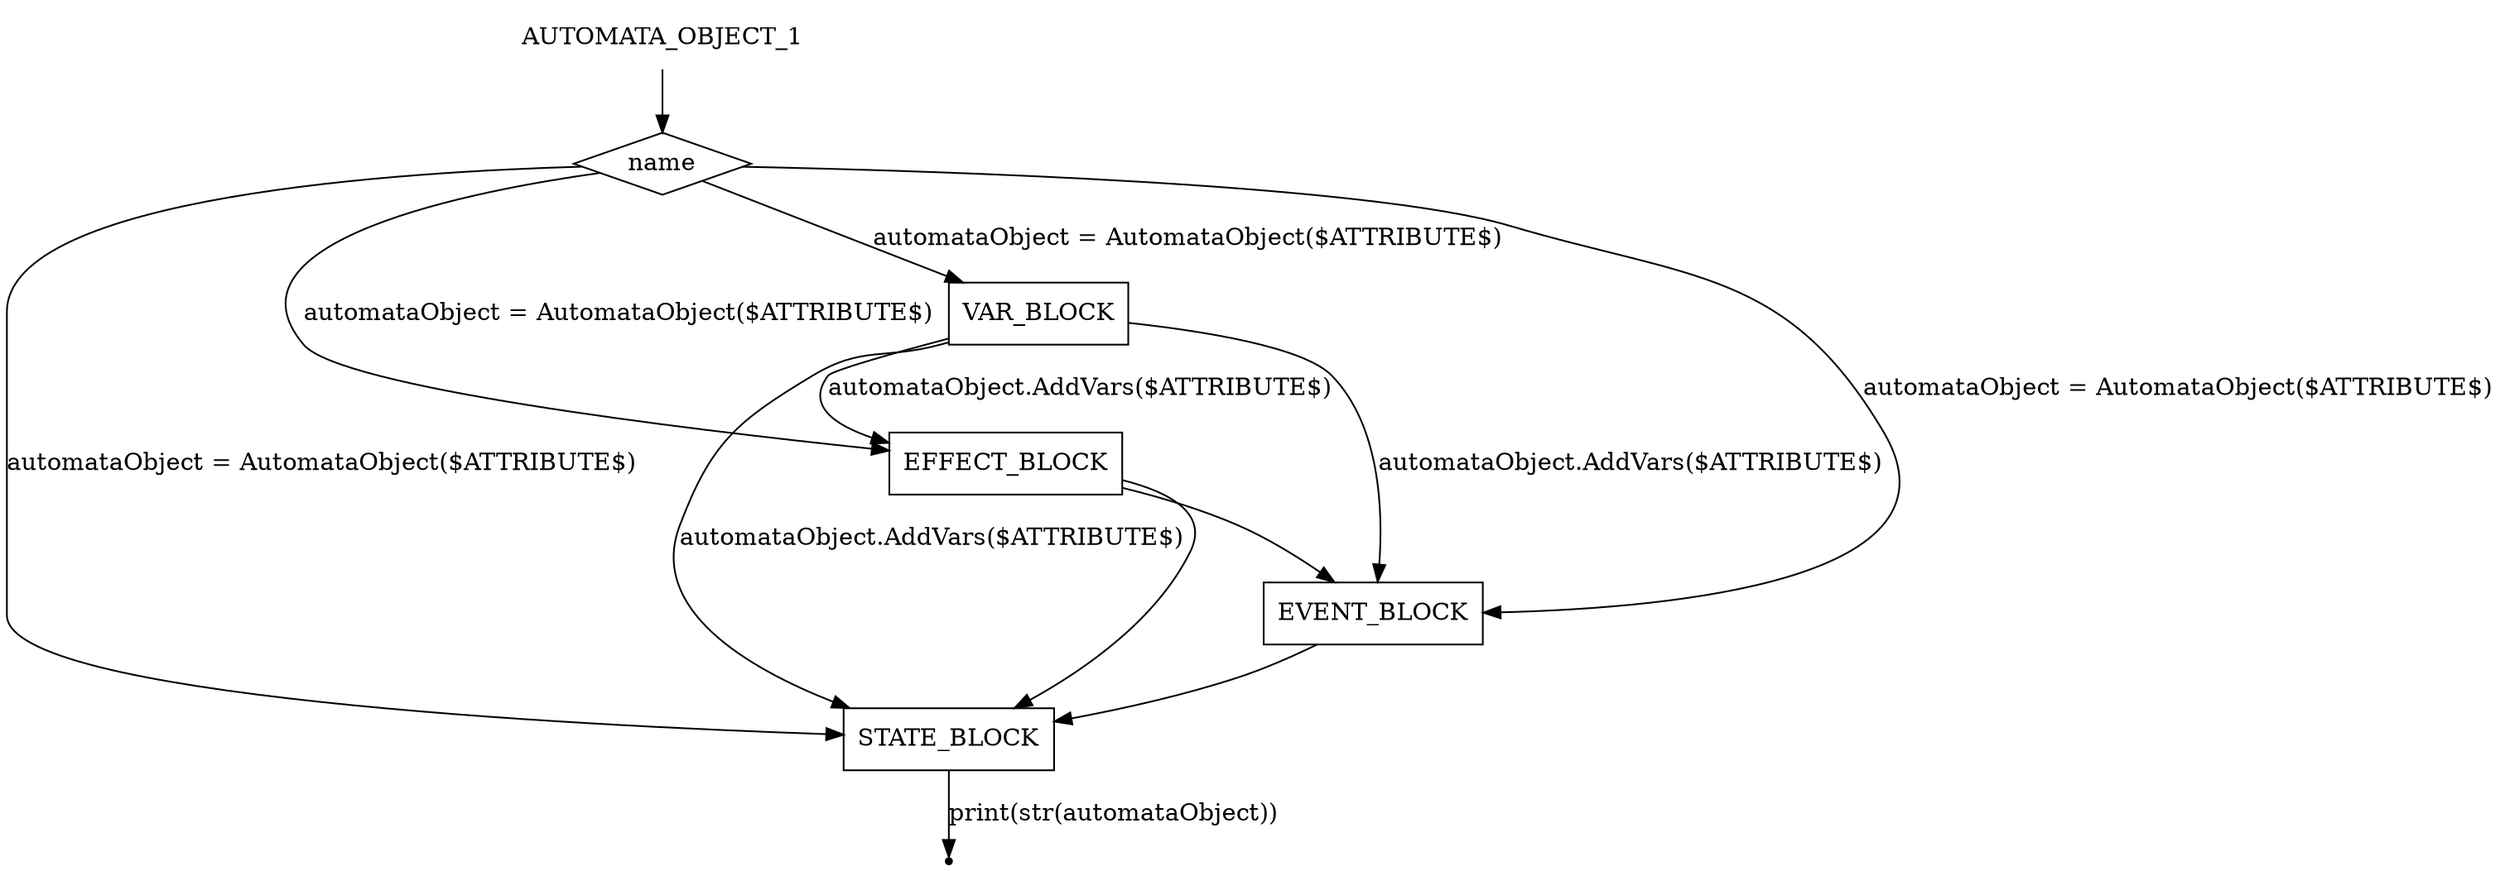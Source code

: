 digraph AUTOMATA_OBJECT_1 {
    start [label=AUTOMATA_OBJECT_1 shape=plaintext]
    A [label=name shape=diamond]
    B [label=VAR_BLOCK shape=box]
    C [label=EFFECT_BLOCK shape=box]
    D [label=EVENT_BLOCK shape=box]
    F [label=STATE_BLOCK shape=box]
    end [label="" shape=point]
    start -> A
    A -> B [label="automataObject = AutomataObject($ATTRIBUTE$)"]
    A -> C [label="automataObject = AutomataObject($ATTRIBUTE$)"]
    A -> D [label="automataObject = AutomataObject($ATTRIBUTE$)"]
    A -> F [label="automataObject = AutomataObject($ATTRIBUTE$)"]
    B -> C [label="automataObject.AddVars($ATTRIBUTE$)"]
    B -> D [label="automataObject.AddVars($ATTRIBUTE$)"]
    B -> F [label="automataObject.AddVars($ATTRIBUTE$)"]
    C -> D
    C -> F
    D -> F
    F -> end [label="print(str(automataObject))"]
}
